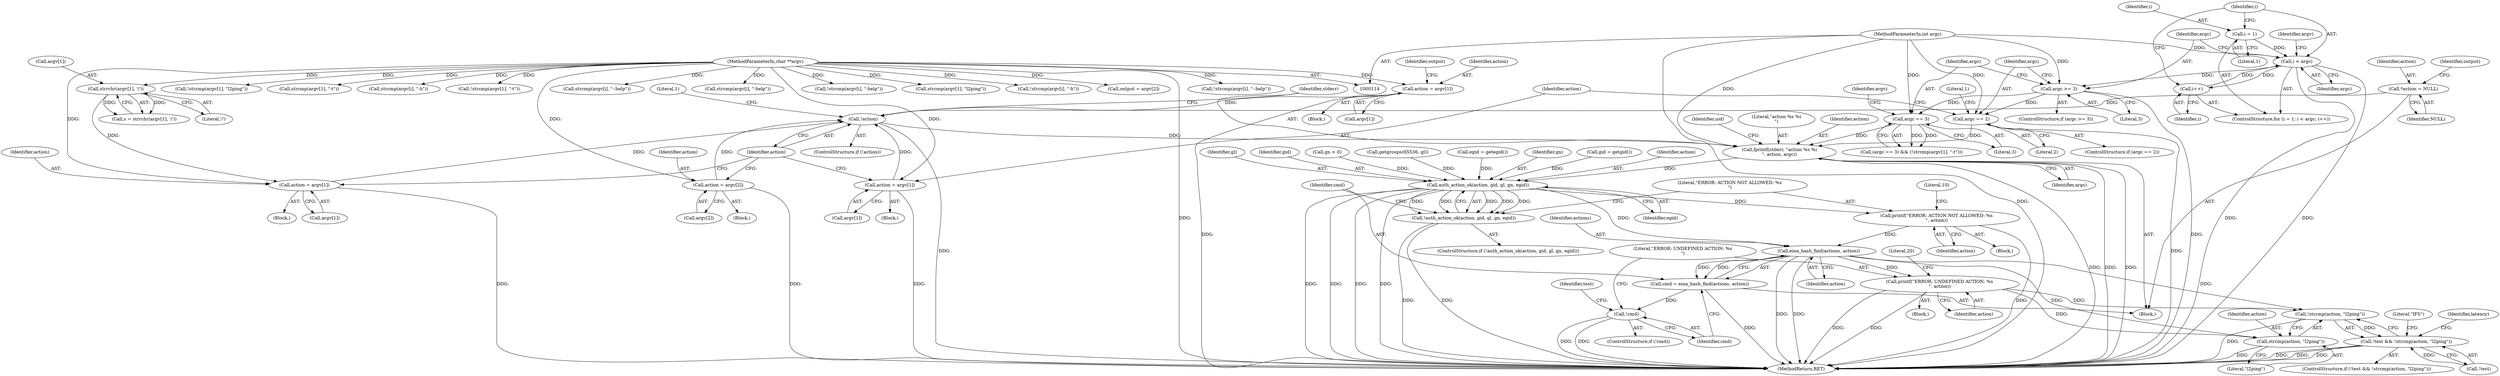digraph "0_enlightment_666df815cd86a50343859bce36c5cf968c5f38b0@API" {
"1000288" [label="(Call,fprintf(stderr, \"action %s %i\n\", action, argc))"];
"1000284" [label="(Call,!action)"];
"1000125" [label="(Call,*action = NULL)"];
"1000274" [label="(Call,action = argv[1])"];
"1000116" [label="(MethodParameterIn,char **argv)"];
"1000263" [label="(Call,action = argv[1])"];
"1000226" [label="(Call,strrchr(argv[1], '/'))"];
"1000211" [label="(Call,action = argv[1])"];
"1000197" [label="(Call,action = argv[2])"];
"1000184" [label="(Call,argc == 3)"];
"1000178" [label="(Call,argc >= 3)"];
"1000145" [label="(Call,i < argc)"];
"1000148" [label="(Call,i++)"];
"1000142" [label="(Call,i = 1)"];
"1000115" [label="(MethodParameterIn,int argc)"];
"1000270" [label="(Call,argc == 2)"];
"1000339" [label="(Call,auth_action_ok(action, gid, gl, gn, egid))"];
"1000338" [label="(Call,!auth_action_ok(action, gid, gl, gn, egid))"];
"1000346" [label="(Call,printf(\"ERROR: ACTION NOT ALLOWED: %s\n\", action))"];
"1000353" [label="(Call,eina_hash_find(actions, action))"];
"1000351" [label="(Call,cmd = eina_hash_find(actions, action))"];
"1000357" [label="(Call,!cmd)"];
"1000360" [label="(Call,printf(\"ERROR: UNDEFINED ACTION: %s\n\", action))"];
"1000369" [label="(Call,!strcmp(action, \"l2ping\"))"];
"1000366" [label="(Call,!test && !strcmp(action, \"l2ping\"))"];
"1000370" [label="(Call,strcmp(action, \"l2ping\"))"];
"1000354" [label="(Identifier,actions)"];
"1000296" [label="(Call,gid = getgid())"];
"1000180" [label="(Literal,3)"];
"1000272" [label="(Literal,2)"];
"1000142" [label="(Call,i = 1)"];
"1000282" [label="(Literal,1)"];
"1000153" [label="(Call,!strcmp(argv[i], \"-h\"))"];
"1000177" [label="(ControlStructure,if (argc >= 3))"];
"1000216" [label="(Call,output = argv[2])"];
"1000351" [label="(Call,cmd = eina_hash_find(actions, action))"];
"1000370" [label="(Call,strcmp(action, \"l2ping\"))"];
"1000198" [label="(Identifier,action)"];
"1000394" [label="(Literal,\"IFS\")"];
"1000145" [label="(Call,i < argc)"];
"1000340" [label="(Identifier,action)"];
"1000342" [label="(Identifier,gl)"];
"1000276" [label="(Call,argv[1])"];
"1000193" [label="(Block,)"];
"1000364" [label="(Literal,20)"];
"1000345" [label="(Block,)"];
"1000212" [label="(Identifier,action)"];
"1000217" [label="(Identifier,output)"];
"1000166" [label="(Call,!strcmp(argv[i], \"--help\"))"];
"1000213" [label="(Call,argv[1])"];
"1000210" [label="(Block,)"];
"1000350" [label="(Literal,10)"];
"1000226" [label="(Call,strrchr(argv[1], '/'))"];
"1000344" [label="(Identifier,egid)"];
"1000141" [label="(ControlStructure,for (i = 1; i < argc; i++))"];
"1000183" [label="(Call,(argc == 3) && (!strcmp(argv[1], \"-t\")))"];
"1000156" [label="(Identifier,argv)"];
"1000265" [label="(Call,argv[1])"];
"1000346" [label="(Call,printf(\"ERROR: ACTION NOT ALLOWED: %s\n\", action))"];
"1000284" [label="(Call,!action)"];
"1000147" [label="(Identifier,argc)"];
"1000275" [label="(Identifier,action)"];
"1000185" [label="(Identifier,argc)"];
"1000222" [label="(Block,)"];
"1000274" [label="(Call,action = argv[1])"];
"1000366" [label="(Call,!test && !strcmp(action, \"l2ping\"))"];
"1000126" [label="(Identifier,action)"];
"1000199" [label="(Call,argv[2])"];
"1000341" [label="(Identifier,gid)"];
"1000263" [label="(Call,action = argv[1])"];
"1000730" [label="(MethodReturn,RET)"];
"1000116" [label="(MethodParameterIn,char **argv)"];
"1000204" [label="(Call,!strcmp(argv[1], \"l2ping\"))"];
"1000285" [label="(Identifier,action)"];
"1000269" [label="(ControlStructure,if (argc == 2))"];
"1000188" [label="(Call,strcmp(argv[1], \"-t\"))"];
"1000352" [label="(Identifier,cmd)"];
"1000143" [label="(Identifier,i)"];
"1000337" [label="(ControlStructure,if (!auth_action_ok(action, gid, gl, gn, egid)))"];
"1000365" [label="(ControlStructure,if (!test && !strcmp(action, \"l2ping\")))"];
"1000154" [label="(Call,strcmp(argv[i], \"-h\"))"];
"1000362" [label="(Identifier,action)"];
"1000117" [label="(Block,)"];
"1000283" [label="(ControlStructure,if (!action))"];
"1000353" [label="(Call,eina_hash_find(actions, action))"];
"1000270" [label="(Call,argc == 2)"];
"1000308" [label="(Call,gn < 0)"];
"1000347" [label="(Literal,\"ERROR: ACTION NOT ALLOWED: %s\n\")"];
"1000357" [label="(Call,!cmd)"];
"1000356" [label="(ControlStructure,if (!cmd))"];
"1000287" [label="(Literal,1)"];
"1000211" [label="(Call,action = argv[1])"];
"1000339" [label="(Call,auth_action_ok(action, gid, gl, gn, egid))"];
"1000197" [label="(Call,action = argv[2])"];
"1000149" [label="(Identifier,i)"];
"1000367" [label="(Call,!test)"];
"1000371" [label="(Identifier,action)"];
"1000187" [label="(Call,!strcmp(argv[1], \"-t\"))"];
"1000304" [label="(Call,getgroups(65536, gl))"];
"1000167" [label="(Call,strcmp(argv[i], \"--help\"))"];
"1000360" [label="(Call,printf(\"ERROR: UNDEFINED ACTION: %s\n\", action))"];
"1000127" [label="(Identifier,NULL)"];
"1000148" [label="(Call,i++)"];
"1000289" [label="(Identifier,stderr)"];
"1000146" [label="(Identifier,i)"];
"1000338" [label="(Call,!auth_action_ok(action, gid, gl, gn, egid))"];
"1000299" [label="(Call,egid = getegid())"];
"1000291" [label="(Identifier,action)"];
"1000361" [label="(Literal,\"ERROR: UNDEFINED ACTION: %s\n\")"];
"1000190" [label="(Identifier,argv)"];
"1000372" [label="(Literal,\"l2ping\")"];
"1000144" [label="(Literal,1)"];
"1000369" [label="(Call,!strcmp(action, \"l2ping\"))"];
"1000294" [label="(Identifier,uid)"];
"1000348" [label="(Identifier,action)"];
"1000115" [label="(MethodParameterIn,int argc)"];
"1000273" [label="(Block,)"];
"1000227" [label="(Call,argv[1])"];
"1000186" [label="(Literal,3)"];
"1000161" [label="(Call,strcmp(argv[i], \"-help\"))"];
"1000359" [label="(Block,)"];
"1000160" [label="(Call,!strcmp(argv[i], \"-help\"))"];
"1000355" [label="(Identifier,action)"];
"1000377" [label="(Identifier,latency)"];
"1000131" [label="(Identifier,output)"];
"1000290" [label="(Literal,\"action %s %i\n\")"];
"1000230" [label="(Literal,'/')"];
"1000184" [label="(Call,argc == 3)"];
"1000271" [label="(Identifier,argc)"];
"1000292" [label="(Identifier,argc)"];
"1000178" [label="(Call,argc >= 3)"];
"1000125" [label="(Call,*action = NULL)"];
"1000288" [label="(Call,fprintf(stderr, \"action %s %i\n\", action, argc))"];
"1000224" [label="(Call,s = strrchr(argv[1], '/'))"];
"1000264" [label="(Identifier,action)"];
"1000343" [label="(Identifier,gn)"];
"1000179" [label="(Identifier,argc)"];
"1000205" [label="(Call,strcmp(argv[1], \"l2ping\"))"];
"1000368" [label="(Identifier,test)"];
"1000358" [label="(Identifier,cmd)"];
"1000288" -> "1000117"  [label="AST: "];
"1000288" -> "1000292"  [label="CFG: "];
"1000289" -> "1000288"  [label="AST: "];
"1000290" -> "1000288"  [label="AST: "];
"1000291" -> "1000288"  [label="AST: "];
"1000292" -> "1000288"  [label="AST: "];
"1000294" -> "1000288"  [label="CFG: "];
"1000288" -> "1000730"  [label="DDG: "];
"1000288" -> "1000730"  [label="DDG: "];
"1000288" -> "1000730"  [label="DDG: "];
"1000284" -> "1000288"  [label="DDG: "];
"1000184" -> "1000288"  [label="DDG: "];
"1000270" -> "1000288"  [label="DDG: "];
"1000115" -> "1000288"  [label="DDG: "];
"1000288" -> "1000339"  [label="DDG: "];
"1000284" -> "1000283"  [label="AST: "];
"1000284" -> "1000285"  [label="CFG: "];
"1000285" -> "1000284"  [label="AST: "];
"1000287" -> "1000284"  [label="CFG: "];
"1000289" -> "1000284"  [label="CFG: "];
"1000284" -> "1000730"  [label="DDG: "];
"1000125" -> "1000284"  [label="DDG: "];
"1000274" -> "1000284"  [label="DDG: "];
"1000263" -> "1000284"  [label="DDG: "];
"1000211" -> "1000284"  [label="DDG: "];
"1000197" -> "1000284"  [label="DDG: "];
"1000125" -> "1000117"  [label="AST: "];
"1000125" -> "1000127"  [label="CFG: "];
"1000126" -> "1000125"  [label="AST: "];
"1000127" -> "1000125"  [label="AST: "];
"1000131" -> "1000125"  [label="CFG: "];
"1000274" -> "1000273"  [label="AST: "];
"1000274" -> "1000276"  [label="CFG: "];
"1000275" -> "1000274"  [label="AST: "];
"1000276" -> "1000274"  [label="AST: "];
"1000285" -> "1000274"  [label="CFG: "];
"1000274" -> "1000730"  [label="DDG: "];
"1000116" -> "1000274"  [label="DDG: "];
"1000116" -> "1000114"  [label="AST: "];
"1000116" -> "1000730"  [label="DDG: "];
"1000116" -> "1000153"  [label="DDG: "];
"1000116" -> "1000154"  [label="DDG: "];
"1000116" -> "1000160"  [label="DDG: "];
"1000116" -> "1000161"  [label="DDG: "];
"1000116" -> "1000166"  [label="DDG: "];
"1000116" -> "1000167"  [label="DDG: "];
"1000116" -> "1000187"  [label="DDG: "];
"1000116" -> "1000188"  [label="DDG: "];
"1000116" -> "1000197"  [label="DDG: "];
"1000116" -> "1000204"  [label="DDG: "];
"1000116" -> "1000205"  [label="DDG: "];
"1000116" -> "1000211"  [label="DDG: "];
"1000116" -> "1000216"  [label="DDG: "];
"1000116" -> "1000226"  [label="DDG: "];
"1000116" -> "1000263"  [label="DDG: "];
"1000263" -> "1000222"  [label="AST: "];
"1000263" -> "1000265"  [label="CFG: "];
"1000264" -> "1000263"  [label="AST: "];
"1000265" -> "1000263"  [label="AST: "];
"1000285" -> "1000263"  [label="CFG: "];
"1000263" -> "1000730"  [label="DDG: "];
"1000226" -> "1000263"  [label="DDG: "];
"1000226" -> "1000224"  [label="AST: "];
"1000226" -> "1000230"  [label="CFG: "];
"1000227" -> "1000226"  [label="AST: "];
"1000230" -> "1000226"  [label="AST: "];
"1000224" -> "1000226"  [label="CFG: "];
"1000226" -> "1000224"  [label="DDG: "];
"1000226" -> "1000224"  [label="DDG: "];
"1000211" -> "1000210"  [label="AST: "];
"1000211" -> "1000213"  [label="CFG: "];
"1000212" -> "1000211"  [label="AST: "];
"1000213" -> "1000211"  [label="AST: "];
"1000217" -> "1000211"  [label="CFG: "];
"1000211" -> "1000730"  [label="DDG: "];
"1000197" -> "1000193"  [label="AST: "];
"1000197" -> "1000199"  [label="CFG: "];
"1000198" -> "1000197"  [label="AST: "];
"1000199" -> "1000197"  [label="AST: "];
"1000285" -> "1000197"  [label="CFG: "];
"1000197" -> "1000730"  [label="DDG: "];
"1000184" -> "1000183"  [label="AST: "];
"1000184" -> "1000186"  [label="CFG: "];
"1000185" -> "1000184"  [label="AST: "];
"1000186" -> "1000184"  [label="AST: "];
"1000190" -> "1000184"  [label="CFG: "];
"1000183" -> "1000184"  [label="CFG: "];
"1000184" -> "1000183"  [label="DDG: "];
"1000184" -> "1000183"  [label="DDG: "];
"1000178" -> "1000184"  [label="DDG: "];
"1000115" -> "1000184"  [label="DDG: "];
"1000178" -> "1000177"  [label="AST: "];
"1000178" -> "1000180"  [label="CFG: "];
"1000179" -> "1000178"  [label="AST: "];
"1000180" -> "1000178"  [label="AST: "];
"1000185" -> "1000178"  [label="CFG: "];
"1000271" -> "1000178"  [label="CFG: "];
"1000178" -> "1000730"  [label="DDG: "];
"1000145" -> "1000178"  [label="DDG: "];
"1000115" -> "1000178"  [label="DDG: "];
"1000178" -> "1000270"  [label="DDG: "];
"1000145" -> "1000141"  [label="AST: "];
"1000145" -> "1000147"  [label="CFG: "];
"1000146" -> "1000145"  [label="AST: "];
"1000147" -> "1000145"  [label="AST: "];
"1000156" -> "1000145"  [label="CFG: "];
"1000179" -> "1000145"  [label="CFG: "];
"1000145" -> "1000730"  [label="DDG: "];
"1000145" -> "1000730"  [label="DDG: "];
"1000148" -> "1000145"  [label="DDG: "];
"1000142" -> "1000145"  [label="DDG: "];
"1000115" -> "1000145"  [label="DDG: "];
"1000145" -> "1000148"  [label="DDG: "];
"1000148" -> "1000141"  [label="AST: "];
"1000148" -> "1000149"  [label="CFG: "];
"1000149" -> "1000148"  [label="AST: "];
"1000146" -> "1000148"  [label="CFG: "];
"1000142" -> "1000141"  [label="AST: "];
"1000142" -> "1000144"  [label="CFG: "];
"1000143" -> "1000142"  [label="AST: "];
"1000144" -> "1000142"  [label="AST: "];
"1000146" -> "1000142"  [label="CFG: "];
"1000115" -> "1000114"  [label="AST: "];
"1000115" -> "1000730"  [label="DDG: "];
"1000115" -> "1000270"  [label="DDG: "];
"1000270" -> "1000269"  [label="AST: "];
"1000270" -> "1000272"  [label="CFG: "];
"1000271" -> "1000270"  [label="AST: "];
"1000272" -> "1000270"  [label="AST: "];
"1000275" -> "1000270"  [label="CFG: "];
"1000282" -> "1000270"  [label="CFG: "];
"1000270" -> "1000730"  [label="DDG: "];
"1000339" -> "1000338"  [label="AST: "];
"1000339" -> "1000344"  [label="CFG: "];
"1000340" -> "1000339"  [label="AST: "];
"1000341" -> "1000339"  [label="AST: "];
"1000342" -> "1000339"  [label="AST: "];
"1000343" -> "1000339"  [label="AST: "];
"1000344" -> "1000339"  [label="AST: "];
"1000338" -> "1000339"  [label="CFG: "];
"1000339" -> "1000730"  [label="DDG: "];
"1000339" -> "1000730"  [label="DDG: "];
"1000339" -> "1000730"  [label="DDG: "];
"1000339" -> "1000730"  [label="DDG: "];
"1000339" -> "1000338"  [label="DDG: "];
"1000339" -> "1000338"  [label="DDG: "];
"1000339" -> "1000338"  [label="DDG: "];
"1000339" -> "1000338"  [label="DDG: "];
"1000339" -> "1000338"  [label="DDG: "];
"1000296" -> "1000339"  [label="DDG: "];
"1000304" -> "1000339"  [label="DDG: "];
"1000308" -> "1000339"  [label="DDG: "];
"1000299" -> "1000339"  [label="DDG: "];
"1000339" -> "1000346"  [label="DDG: "];
"1000339" -> "1000353"  [label="DDG: "];
"1000338" -> "1000337"  [label="AST: "];
"1000347" -> "1000338"  [label="CFG: "];
"1000352" -> "1000338"  [label="CFG: "];
"1000338" -> "1000730"  [label="DDG: "];
"1000338" -> "1000730"  [label="DDG: "];
"1000346" -> "1000345"  [label="AST: "];
"1000346" -> "1000348"  [label="CFG: "];
"1000347" -> "1000346"  [label="AST: "];
"1000348" -> "1000346"  [label="AST: "];
"1000350" -> "1000346"  [label="CFG: "];
"1000346" -> "1000730"  [label="DDG: "];
"1000346" -> "1000353"  [label="DDG: "];
"1000353" -> "1000351"  [label="AST: "];
"1000353" -> "1000355"  [label="CFG: "];
"1000354" -> "1000353"  [label="AST: "];
"1000355" -> "1000353"  [label="AST: "];
"1000351" -> "1000353"  [label="CFG: "];
"1000353" -> "1000730"  [label="DDG: "];
"1000353" -> "1000730"  [label="DDG: "];
"1000353" -> "1000351"  [label="DDG: "];
"1000353" -> "1000351"  [label="DDG: "];
"1000353" -> "1000360"  [label="DDG: "];
"1000353" -> "1000369"  [label="DDG: "];
"1000353" -> "1000370"  [label="DDG: "];
"1000351" -> "1000117"  [label="AST: "];
"1000352" -> "1000351"  [label="AST: "];
"1000358" -> "1000351"  [label="CFG: "];
"1000351" -> "1000730"  [label="DDG: "];
"1000351" -> "1000357"  [label="DDG: "];
"1000357" -> "1000356"  [label="AST: "];
"1000357" -> "1000358"  [label="CFG: "];
"1000358" -> "1000357"  [label="AST: "];
"1000361" -> "1000357"  [label="CFG: "];
"1000368" -> "1000357"  [label="CFG: "];
"1000357" -> "1000730"  [label="DDG: "];
"1000357" -> "1000730"  [label="DDG: "];
"1000360" -> "1000359"  [label="AST: "];
"1000360" -> "1000362"  [label="CFG: "];
"1000361" -> "1000360"  [label="AST: "];
"1000362" -> "1000360"  [label="AST: "];
"1000364" -> "1000360"  [label="CFG: "];
"1000360" -> "1000730"  [label="DDG: "];
"1000360" -> "1000730"  [label="DDG: "];
"1000360" -> "1000369"  [label="DDG: "];
"1000360" -> "1000370"  [label="DDG: "];
"1000369" -> "1000366"  [label="AST: "];
"1000369" -> "1000370"  [label="CFG: "];
"1000370" -> "1000369"  [label="AST: "];
"1000366" -> "1000369"  [label="CFG: "];
"1000369" -> "1000730"  [label="DDG: "];
"1000369" -> "1000366"  [label="DDG: "];
"1000366" -> "1000365"  [label="AST: "];
"1000366" -> "1000367"  [label="CFG: "];
"1000367" -> "1000366"  [label="AST: "];
"1000377" -> "1000366"  [label="CFG: "];
"1000394" -> "1000366"  [label="CFG: "];
"1000366" -> "1000730"  [label="DDG: "];
"1000366" -> "1000730"  [label="DDG: "];
"1000366" -> "1000730"  [label="DDG: "];
"1000367" -> "1000366"  [label="DDG: "];
"1000370" -> "1000372"  [label="CFG: "];
"1000371" -> "1000370"  [label="AST: "];
"1000372" -> "1000370"  [label="AST: "];
"1000370" -> "1000730"  [label="DDG: "];
}
